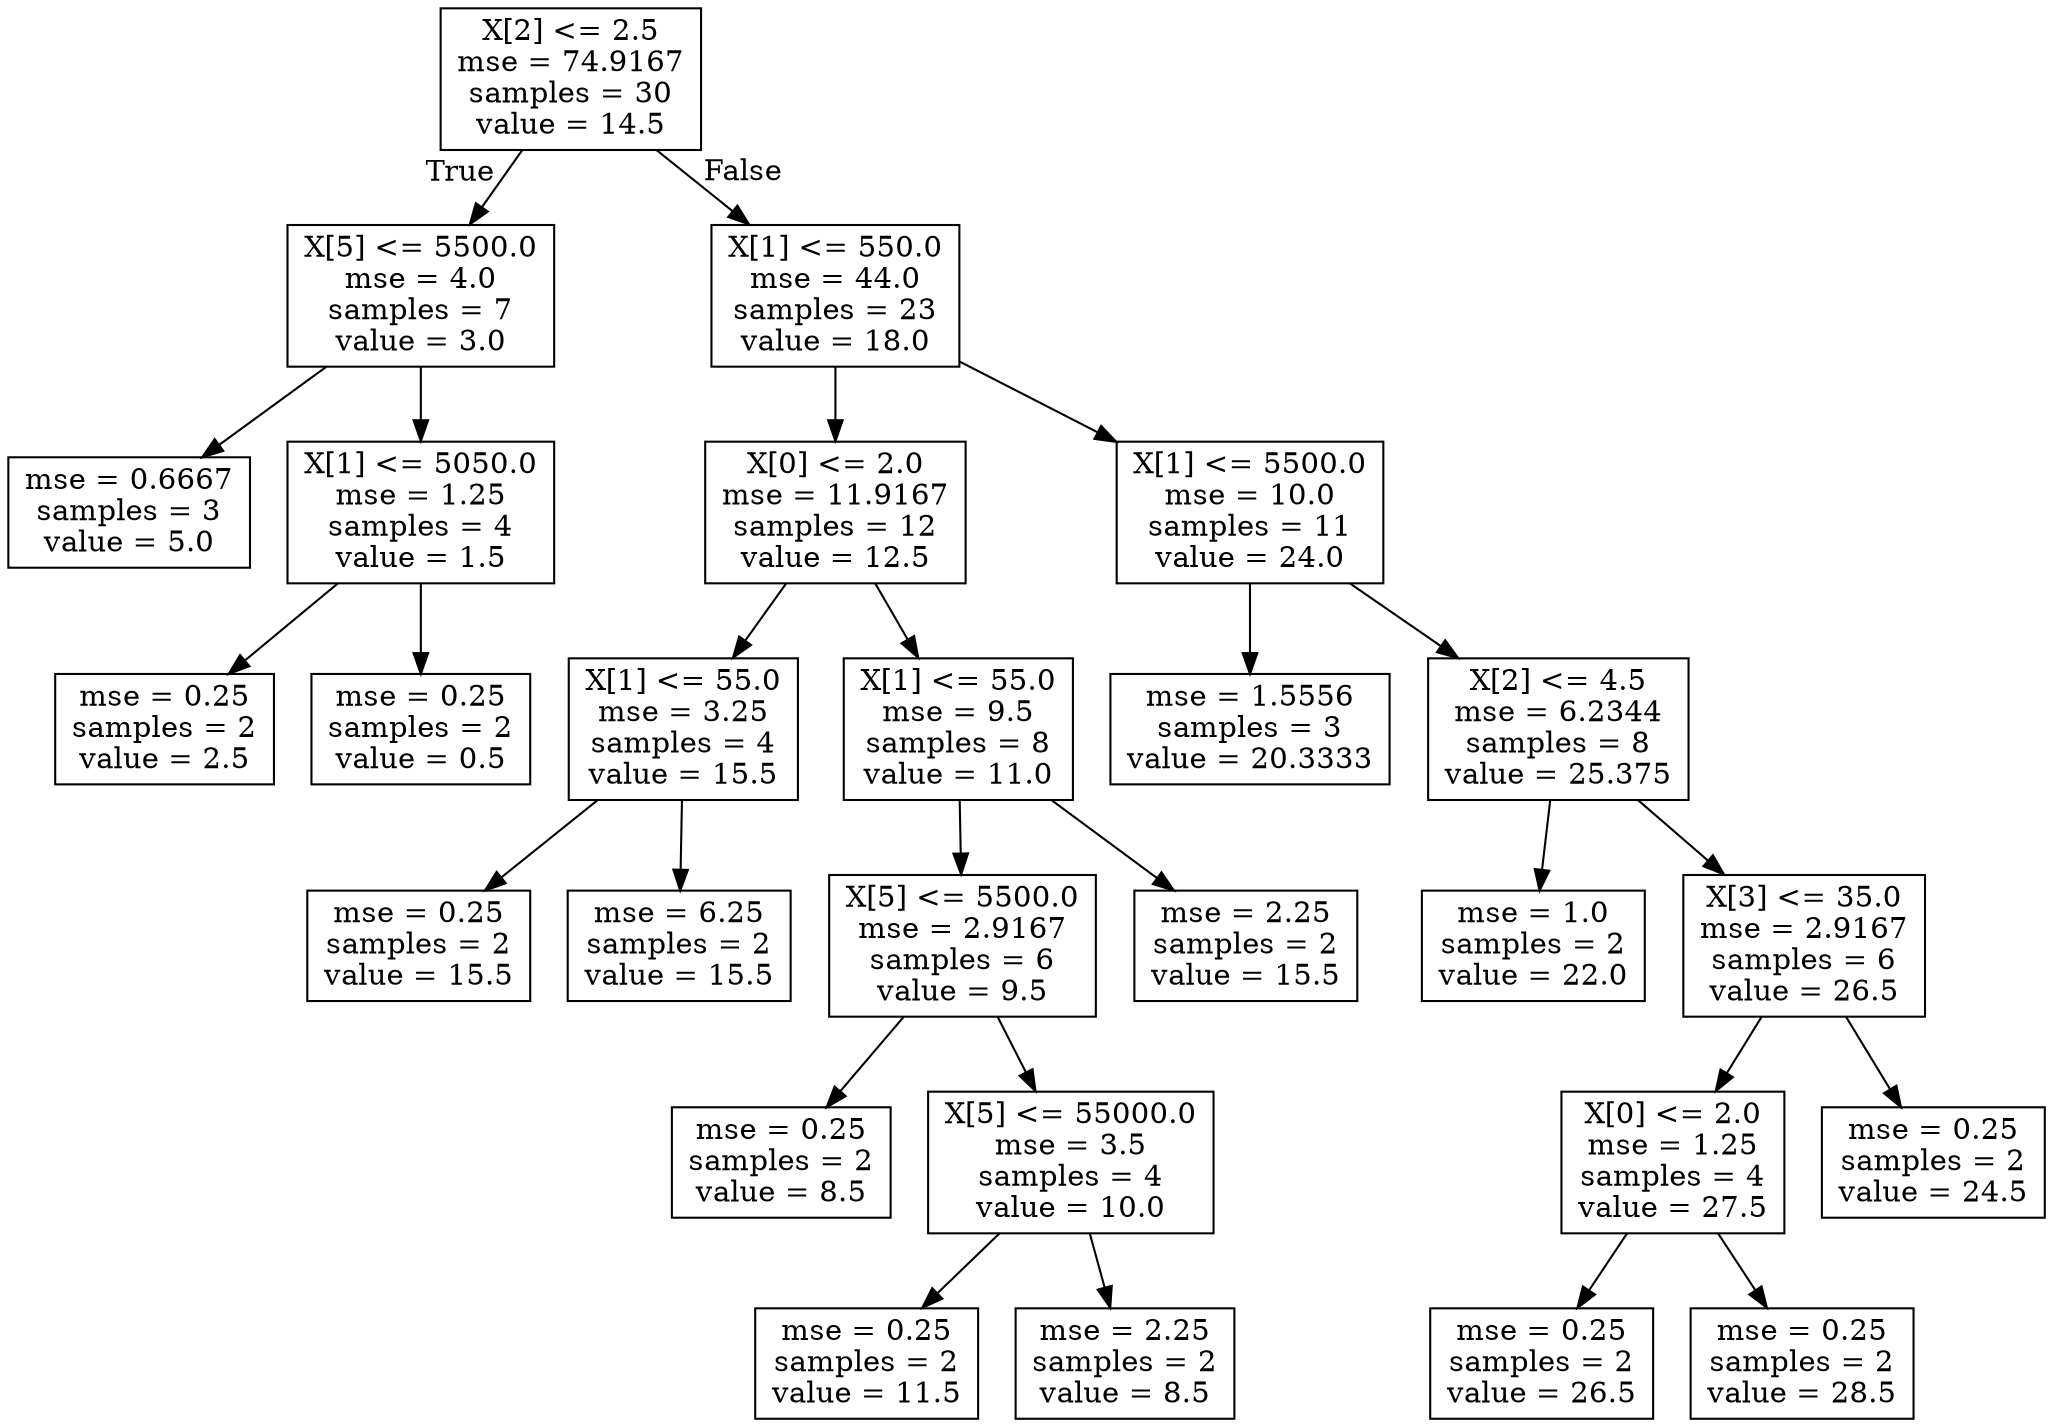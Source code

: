 digraph Tree {
node [shape=box] ;
0 [label="X[2] <= 2.5\nmse = 74.9167\nsamples = 30\nvalue = 14.5"] ;
1 [label="X[5] <= 5500.0\nmse = 4.0\nsamples = 7\nvalue = 3.0"] ;
0 -> 1 [labeldistance=2.5, labelangle=45, headlabel="True"] ;
2 [label="mse = 0.6667\nsamples = 3\nvalue = 5.0"] ;
1 -> 2 ;
3 [label="X[1] <= 5050.0\nmse = 1.25\nsamples = 4\nvalue = 1.5"] ;
1 -> 3 ;
4 [label="mse = 0.25\nsamples = 2\nvalue = 2.5"] ;
3 -> 4 ;
5 [label="mse = 0.25\nsamples = 2\nvalue = 0.5"] ;
3 -> 5 ;
6 [label="X[1] <= 550.0\nmse = 44.0\nsamples = 23\nvalue = 18.0"] ;
0 -> 6 [labeldistance=2.5, labelangle=-45, headlabel="False"] ;
7 [label="X[0] <= 2.0\nmse = 11.9167\nsamples = 12\nvalue = 12.5"] ;
6 -> 7 ;
8 [label="X[1] <= 55.0\nmse = 3.25\nsamples = 4\nvalue = 15.5"] ;
7 -> 8 ;
9 [label="mse = 0.25\nsamples = 2\nvalue = 15.5"] ;
8 -> 9 ;
10 [label="mse = 6.25\nsamples = 2\nvalue = 15.5"] ;
8 -> 10 ;
11 [label="X[1] <= 55.0\nmse = 9.5\nsamples = 8\nvalue = 11.0"] ;
7 -> 11 ;
12 [label="X[5] <= 5500.0\nmse = 2.9167\nsamples = 6\nvalue = 9.5"] ;
11 -> 12 ;
13 [label="mse = 0.25\nsamples = 2\nvalue = 8.5"] ;
12 -> 13 ;
14 [label="X[5] <= 55000.0\nmse = 3.5\nsamples = 4\nvalue = 10.0"] ;
12 -> 14 ;
15 [label="mse = 0.25\nsamples = 2\nvalue = 11.5"] ;
14 -> 15 ;
16 [label="mse = 2.25\nsamples = 2\nvalue = 8.5"] ;
14 -> 16 ;
17 [label="mse = 2.25\nsamples = 2\nvalue = 15.5"] ;
11 -> 17 ;
18 [label="X[1] <= 5500.0\nmse = 10.0\nsamples = 11\nvalue = 24.0"] ;
6 -> 18 ;
19 [label="mse = 1.5556\nsamples = 3\nvalue = 20.3333"] ;
18 -> 19 ;
20 [label="X[2] <= 4.5\nmse = 6.2344\nsamples = 8\nvalue = 25.375"] ;
18 -> 20 ;
21 [label="mse = 1.0\nsamples = 2\nvalue = 22.0"] ;
20 -> 21 ;
22 [label="X[3] <= 35.0\nmse = 2.9167\nsamples = 6\nvalue = 26.5"] ;
20 -> 22 ;
23 [label="X[0] <= 2.0\nmse = 1.25\nsamples = 4\nvalue = 27.5"] ;
22 -> 23 ;
24 [label="mse = 0.25\nsamples = 2\nvalue = 26.5"] ;
23 -> 24 ;
25 [label="mse = 0.25\nsamples = 2\nvalue = 28.5"] ;
23 -> 25 ;
26 [label="mse = 0.25\nsamples = 2\nvalue = 24.5"] ;
22 -> 26 ;
}
